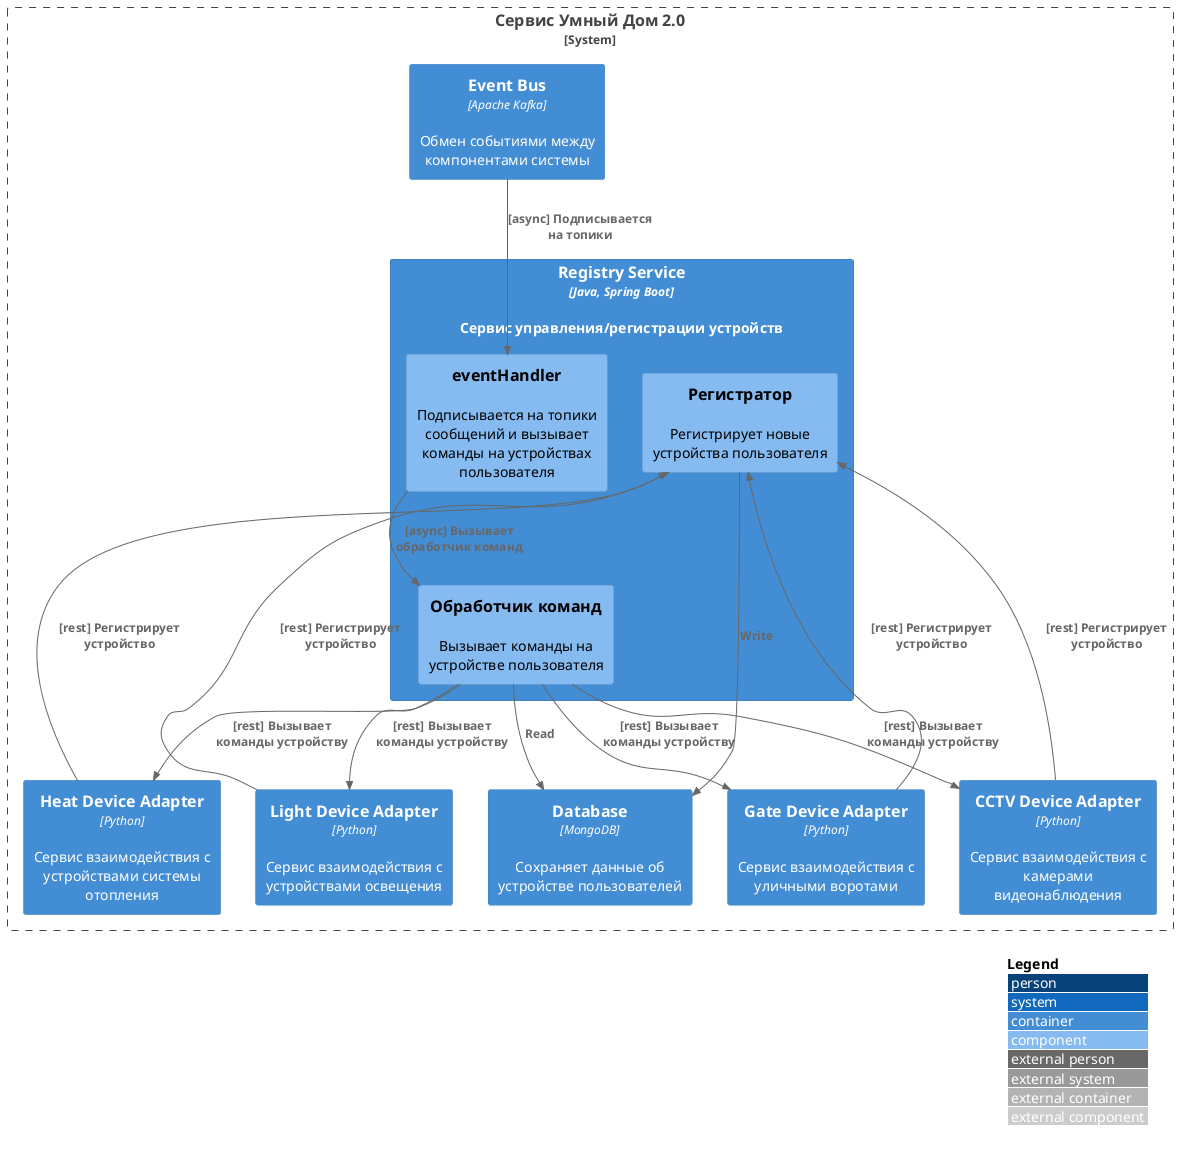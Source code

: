 @startuml

!include <C4/C4_Container>
!include <C4/C4_Component>

LAYOUT_TOP_DOWN()

LAYOUT_WITH_LEGEND()

System_Boundary(system, "Сервис Умный Дом 2.0") {

    Container(device, "Registry Service", "Java, Spring Boot", "Сервис управления/регистрации устройств") {
    
        Component(consume, "eventHandler", "", "Подписывается на топики сообщений и вызывает команды на устройствах пользователя")
        
        Component(handler, "Обработчик команд", "", "Вызывает команды на устройстве пользователя")
        
        Component(registry, "Регистратор", "", "Регистрирует новые устройства пользователя")

    }


    Container(bus, "Event Bus", "Apache Kafka", "Обмен событиями между компонентами системы")

    Container(dbr, "Database", "MongoDB", "Сохраняет данные об устройстве пользователей")

    Container(heat, "Heat Device Adapter", "Python", "Сервис взаимодействия с устройствами системы отопления")
    
    Container(light, "Light Device Adapter", "Python", "Сервис взаимодействия с устройствами освещения")
    
    Container(gate, "Gate Device Adapter", "Python", "Сервис взаимодействия с уличными воротами")
    
    Container(cctv, "CCTV Device Adapter", "Python", "Сервис взаимодействия с камерами видеонаблюдения")


}


Rel(handler, dbr, "Read")
Rel(registry, dbr, "Write")

Rel(bus, consume, "[async] Подписывается на топики")

Rel(consume, handler, "[async] Вызывает обработчик команд")

Rel(handler, heat, "[rest] Вызывает команды устройству")
Rel(handler, light, "[rest] Вызывает команды устройству")
Rel(handler, gate, "[rest] Вызывает команды устройству")
Rel(handler, cctv, "[rest] Вызывает команды устройству")

Rel(heat, registry, "[rest] Регистрирует устройство")
Rel(light, registry, "[rest] Регистрирует устройство")
Rel(gate, registry, "[rest] Регистрирует устройство")
Rel(cctv, registry, "[rest] Регистрирует устройство")



@enduml
